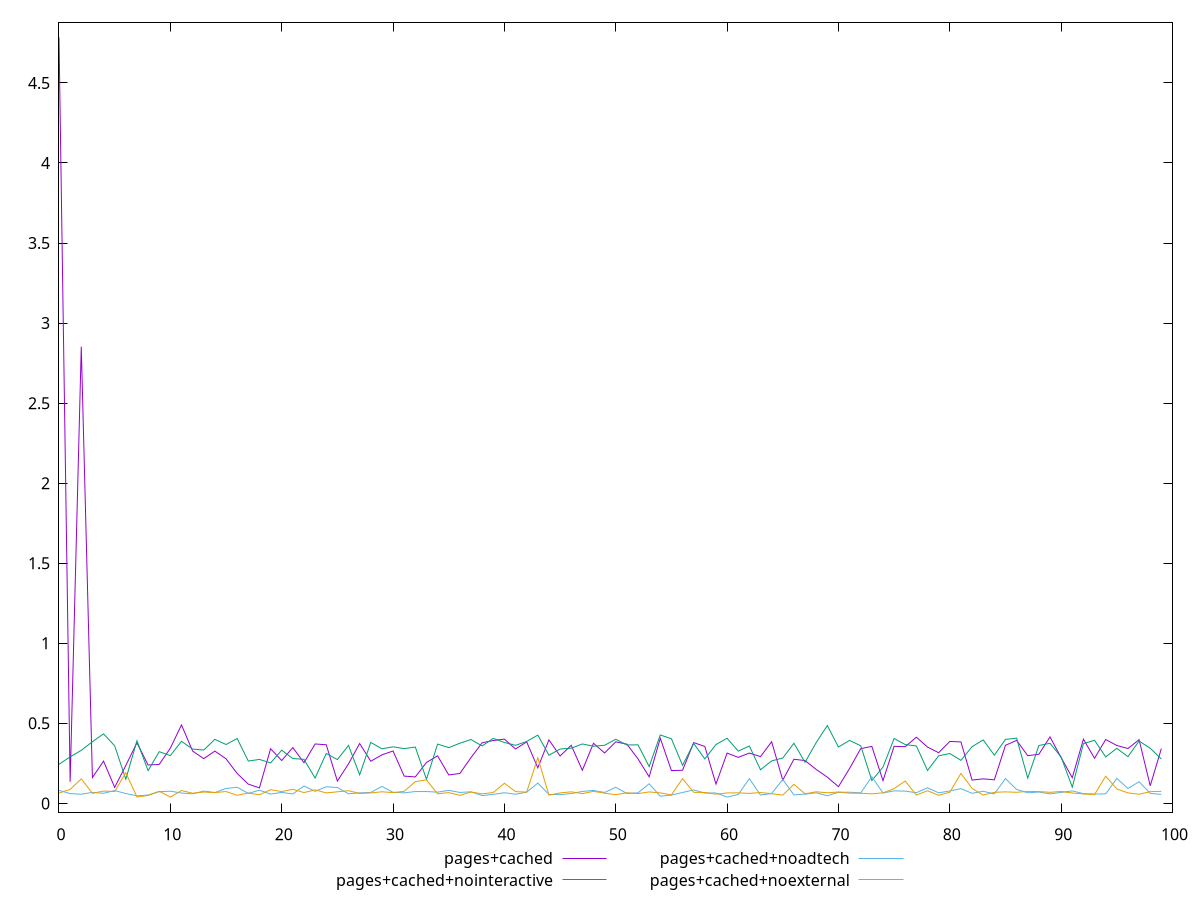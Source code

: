 $_pagesCached <<EOF
4.784
0.13520000000000001
2.8529999999999998
0.16119999999999998
0.264
0.09999999999999999
0.2367
0.37879999999999997
0.2395
0.2434
0.34500000000000003
0.4899
0.3267
0.27949999999999997
0.3265
0.27849999999999997
0.18700000000000003
0.1202
0.0968
0.3412
0.2677
0.3485
0.2539
0.37109999999999993
0.3661
0.13939999999999997
0.24689999999999998
0.3737
0.26309999999999995
0.3031
0.3271
0.1702
0.1653
0.25529999999999997
0.29689999999999994
0.17779999999999999
0.1866
0.2859
0.37839999999999996
0.3928
0.4013
0.3398
0.384
0.22200000000000003
0.39649999999999996
0.296
0.3628
0.2068
0.3753
0.3149
0.3842
0.36989999999999995
0.2778
0.1657
0.40659999999999996
0.20499999999999996
0.2069
0.3797
0.3555
0.1205
0.3142
0.2874
0.3142
0.29209999999999997
0.3848
0.1451
0.27559999999999996
0.26739999999999997
0.2118
0.1639
0.10429999999999999
0.2181
0.3419
0.35579999999999995
0.1421
0.3565
0.354
0.41340000000000005
0.35169999999999996
0.31649999999999995
0.3867
0.3839
0.1456
0.15309999999999999
0.1471
0.36269999999999997
0.3933
0.2979
0.30689999999999995
0.41500000000000004
0.2855
0.1603
0.40109999999999996
0.28159999999999996
0.3988
0.36179999999999995
0.3426
0.3978
0.10980000000000001
0.3422
EOF
$_pagesCachedNointeractive <<EOF
0.244
0.29059999999999997
0.3314
0.3851
0.43460000000000004
0.3594
0.1512
0.3911
0.2045
0.3229
0.2984
0.38749999999999996
0.3393
0.3332
0.39990000000000003
0.36769999999999997
0.4053
0.2644
0.2746
0.2527
0.33220000000000005
0.2799
0.27509999999999996
0.15829999999999997
0.3117
0.2737
0.36190000000000005
0.17829999999999996
0.3811
0.3410000000000001
0.3533
0.34209999999999996
0.3515980653679548
0.15039999999999998
0.37029999999999996
0.3482
0.3757999999999999
0.3988
0.35869999999999996
0.4059
0.38020000000000004
0.3626
0.3867
0.4265
0.3006
0.3394
0.3445
0.37120000000000003
0.3569
0.3629
0.40019999999999994
0.36469999999999997
0.3657
0.2299
0.4274
0.4034
0.23759999999999998
0.3744
0.27749999999999997
0.3676
0.40659999999999996
0.3265
0.3583
0.2098
0.26549999999999996
0.28309999999999996
0.3755
0.2564
0.37949999999999995
0.486
0.35219999999999996
0.3931
0.36
0.1427
0.22639999999999996
0.40540000000000004
0.3671
0.35869999999999996
0.2054
0.29700000000000004
0.3115
0.2688
0.35409999999999997
0.3966
0.3011
0.3995
0.40739999999999993
0.15799999999999997
0.36139999999999994
0.3754
0.28919999999999996
0.10109999999999997
0.373
0.3943
0.2903
0.3438000000000001
0.2918
0.3892999999999999
0.3443
0.27709999999999996
EOF
$_pagesCachedNoadtech <<EOF
0.08159999999999999
0.06119999999999999
0.0572
0.0687
0.063
0.08
0.061499999999999985
0.04699999999999999
0.0518
0.07289999999999999
0.0762
0.0645
0.05969999999999999
0.0768
0.0678
0.0932
0.1008
0.0624
0.0823
0.0583
0.0685
0.058899999999999994
0.10849999999999999
0.07540000000000001
0.1036
0.0991
0.059999999999999984
0.0655
0.0683
0.106
0.0692
0.0657
0.0739
0.074
0.0702
0.08139999999999999
0.06820000000000001
0.07229999999999999
0.048600000000000004
0.05629999999999999
0.06659999999999999
0.05699999999999998
0.06989999999999999
0.1268
0.056100000000000004
0.0545
0.06129999999999999
0.0745
0.08070000000000001
0.0681
0.10089999999999999
0.061499999999999985
0.066
0.1225
0.0446
0.0519
0.0681
0.0842
0.0643
0.065
0.0395
0.05550000000000001
0.1545
0.0523
0.06149999999999999
0.149
0.053
0.05779999999999999
0.0662
0.047799999999999995
0.06929999999999999
0.0696
0.0657
0.16660000000000003
0.0649
0.07829999999999998
0.0764
0.06659999999999999
0.09729999999999998
0.0659
0.0775
0.09189999999999998
0.063
0.0756
0.05869999999999999
0.1551
0.0872
0.0661
0.071
0.05929999999999999
0.06860000000000001
0.078
0.061
0.05819999999999999
0.05959999999999999
0.15589999999999998
0.093
0.1353
0.0626
0.055900000000000005
EOF
$_pagesCachedNoexternal <<EOF
0.0641
0.08739999999999999
0.153
0.0629
0.0768
0.0741
0.1916
0.0399
0.049699999999999994
0.0759
0.038900000000000004
0.0803
0.0635
0.07079999999999999
0.0674
0.0739
0.050499999999999996
0.0647
0.0534
0.0856
0.0737
0.08829999999999999
0.0675
0.08409999999999998
0.0654
0.07229999999999999
0.0792
0.062
0.06509999999999999
0.07239999999999999
0.0674
0.0755
0.1357
0.14679999999999999
0.05999999999999999
0.0671
0.0502
0.07079999999999999
0.05959999999999999
0.0677
0.1256
0.0732
0.0705
0.28479999999999994
0.0514
0.0655
0.0721
0.060899999999999996
0.0751
0.0637
0.0542
0.0663
0.06130000000000001
0.07139999999999999
0.0656
0.0527
0.1546
0.0691
0.0679
0.057499999999999996
0.06509999999999999
0.0658
0.062299999999999994
0.06760000000000001
0.0605
0.0517
0.11919999999999997
0.0595
0.0725
0.0661
0.07089999999999999
0.0637
0.0634
0.0595
0.0659
0.09230000000000002
0.1395
0.0519
0.079
0.0506
0.06969999999999998
0.18669999999999998
0.09390000000000001
0.0518
0.0692
0.07179999999999999
0.0692
0.075
0.0735
0.0692
0.0743
0.0648
0.058899999999999994
0.0551
0.1699
0.0901
0.0654
0.05729999999999999
0.0732
0.07529999999999999
EOF
set key outside below
set terminal pngcairo
set output "report_00006_2020-11-02T20-21-41.718Z/network-rtt/network-rtt_pages+cached_pages+cached+nointeractive_pages+cached+noadtech_pages+cached+noexternal.png"
set yrange [-0.056001999999999996:4.878902]
plot $_pagesCached title "pages+cached" with line ,$_pagesCachedNointeractive title "pages+cached+nointeractive" with line ,$_pagesCachedNoadtech title "pages+cached+noadtech" with line ,$_pagesCachedNoexternal title "pages+cached+noexternal" with line ,